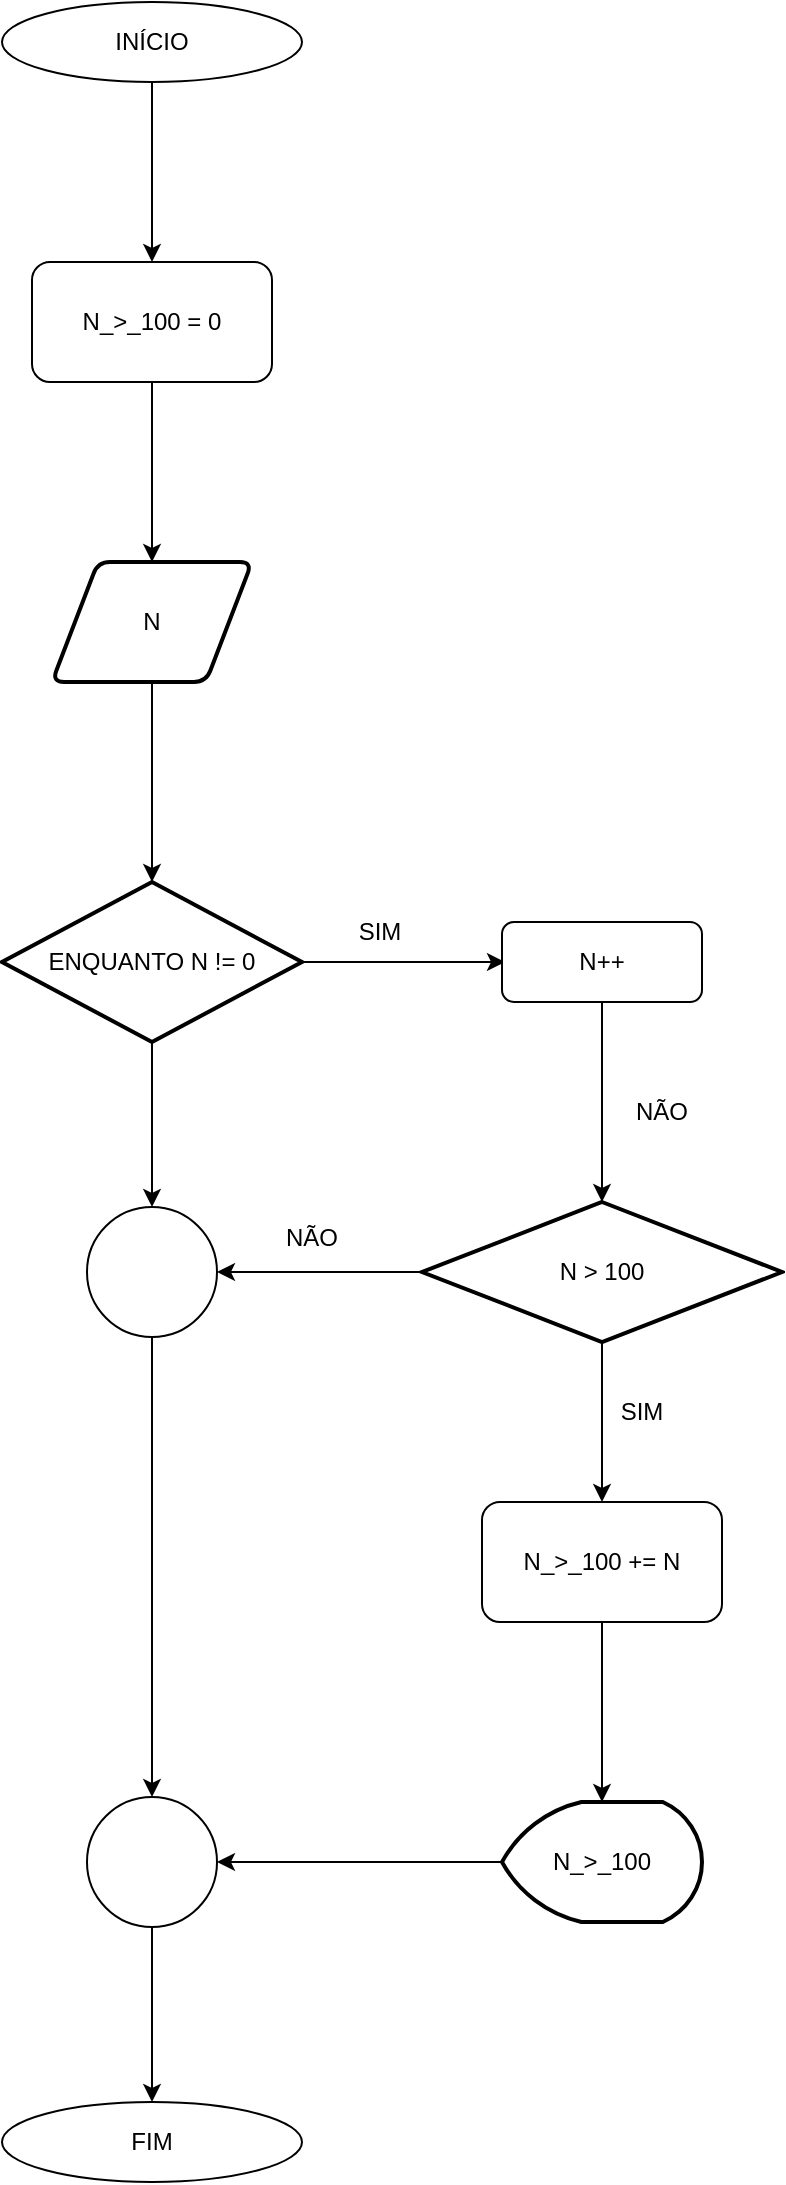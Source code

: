 <mxfile version="26.0.9">
  <diagram name="Página-1" id="lDhoNKnEGq-KqR6hK-Fr">
    <mxGraphModel dx="1687" dy="984" grid="1" gridSize="10" guides="1" tooltips="1" connect="1" arrows="1" fold="1" page="1" pageScale="1" pageWidth="827" pageHeight="1169" math="0" shadow="0">
      <root>
        <mxCell id="0" />
        <mxCell id="1" parent="0" />
        <mxCell id="BOuWUsfxsTuO5UxxuDiB-14" value="" style="edgeStyle=orthogonalEdgeStyle;rounded=0;orthogonalLoop=1;jettySize=auto;html=1;" edge="1" parent="1" source="BOuWUsfxsTuO5UxxuDiB-1" target="BOuWUsfxsTuO5UxxuDiB-11">
          <mxGeometry relative="1" as="geometry" />
        </mxCell>
        <mxCell id="BOuWUsfxsTuO5UxxuDiB-1" value="INÍCIO" style="ellipse;whiteSpace=wrap;html=1;" vertex="1" parent="1">
          <mxGeometry x="330" y="40" width="150" height="40" as="geometry" />
        </mxCell>
        <mxCell id="BOuWUsfxsTuO5UxxuDiB-2" value="FIM" style="ellipse;whiteSpace=wrap;html=1;" vertex="1" parent="1">
          <mxGeometry x="330" y="1090" width="150" height="40" as="geometry" />
        </mxCell>
        <mxCell id="BOuWUsfxsTuO5UxxuDiB-16" value="" style="edgeStyle=orthogonalEdgeStyle;rounded=0;orthogonalLoop=1;jettySize=auto;html=1;" edge="1" parent="1" source="BOuWUsfxsTuO5UxxuDiB-3" target="BOuWUsfxsTuO5UxxuDiB-5">
          <mxGeometry relative="1" as="geometry" />
        </mxCell>
        <mxCell id="BOuWUsfxsTuO5UxxuDiB-3" value="N" style="shape=parallelogram;html=1;strokeWidth=2;perimeter=parallelogramPerimeter;whiteSpace=wrap;rounded=1;arcSize=12;size=0.23;" vertex="1" parent="1">
          <mxGeometry x="355" y="320" width="100" height="60" as="geometry" />
        </mxCell>
        <mxCell id="BOuWUsfxsTuO5UxxuDiB-7" value="" style="edgeStyle=orthogonalEdgeStyle;rounded=0;orthogonalLoop=1;jettySize=auto;html=1;" edge="1" parent="1" source="BOuWUsfxsTuO5UxxuDiB-5">
          <mxGeometry relative="1" as="geometry">
            <mxPoint x="581.5" y="520.0" as="targetPoint" />
          </mxGeometry>
        </mxCell>
        <mxCell id="BOuWUsfxsTuO5UxxuDiB-26" value="" style="edgeStyle=orthogonalEdgeStyle;rounded=0;orthogonalLoop=1;jettySize=auto;html=1;" edge="1" parent="1" source="BOuWUsfxsTuO5UxxuDiB-5" target="BOuWUsfxsTuO5UxxuDiB-19">
          <mxGeometry relative="1" as="geometry" />
        </mxCell>
        <mxCell id="BOuWUsfxsTuO5UxxuDiB-5" value="ENQUANTO N != 0" style="strokeWidth=2;html=1;shape=mxgraph.flowchart.decision;whiteSpace=wrap;" vertex="1" parent="1">
          <mxGeometry x="330" y="480" width="150" height="80" as="geometry" />
        </mxCell>
        <mxCell id="BOuWUsfxsTuO5UxxuDiB-10" value="" style="edgeStyle=orthogonalEdgeStyle;rounded=0;orthogonalLoop=1;jettySize=auto;html=1;" edge="1" parent="1" source="BOuWUsfxsTuO5UxxuDiB-8" target="BOuWUsfxsTuO5UxxuDiB-9">
          <mxGeometry relative="1" as="geometry" />
        </mxCell>
        <mxCell id="BOuWUsfxsTuO5UxxuDiB-8" value="N++" style="rounded=1;whiteSpace=wrap;html=1;" vertex="1" parent="1">
          <mxGeometry x="580" y="500" width="100" height="40" as="geometry" />
        </mxCell>
        <mxCell id="BOuWUsfxsTuO5UxxuDiB-13" value="" style="edgeStyle=orthogonalEdgeStyle;rounded=0;orthogonalLoop=1;jettySize=auto;html=1;" edge="1" parent="1" source="BOuWUsfxsTuO5UxxuDiB-9" target="BOuWUsfxsTuO5UxxuDiB-12">
          <mxGeometry relative="1" as="geometry" />
        </mxCell>
        <mxCell id="BOuWUsfxsTuO5UxxuDiB-31" value="" style="edgeStyle=orthogonalEdgeStyle;rounded=0;orthogonalLoop=1;jettySize=auto;html=1;" edge="1" parent="1" source="BOuWUsfxsTuO5UxxuDiB-9" target="BOuWUsfxsTuO5UxxuDiB-19">
          <mxGeometry relative="1" as="geometry" />
        </mxCell>
        <mxCell id="BOuWUsfxsTuO5UxxuDiB-9" value="N &amp;gt; 100" style="strokeWidth=2;html=1;shape=mxgraph.flowchart.decision;whiteSpace=wrap;" vertex="1" parent="1">
          <mxGeometry x="540" y="640" width="180" height="70" as="geometry" />
        </mxCell>
        <mxCell id="BOuWUsfxsTuO5UxxuDiB-15" value="" style="edgeStyle=orthogonalEdgeStyle;rounded=0;orthogonalLoop=1;jettySize=auto;html=1;" edge="1" parent="1" source="BOuWUsfxsTuO5UxxuDiB-11" target="BOuWUsfxsTuO5UxxuDiB-3">
          <mxGeometry relative="1" as="geometry" />
        </mxCell>
        <mxCell id="BOuWUsfxsTuO5UxxuDiB-11" value="N_&amp;gt;_100 = 0" style="rounded=1;whiteSpace=wrap;html=1;" vertex="1" parent="1">
          <mxGeometry x="345" y="170" width="120" height="60" as="geometry" />
        </mxCell>
        <mxCell id="BOuWUsfxsTuO5UxxuDiB-32" value="" style="edgeStyle=orthogonalEdgeStyle;rounded=0;orthogonalLoop=1;jettySize=auto;html=1;" edge="1" parent="1" source="BOuWUsfxsTuO5UxxuDiB-12" target="BOuWUsfxsTuO5UxxuDiB-18">
          <mxGeometry relative="1" as="geometry" />
        </mxCell>
        <mxCell id="BOuWUsfxsTuO5UxxuDiB-12" value="N_&amp;gt;_100 += N" style="rounded=1;whiteSpace=wrap;html=1;" vertex="1" parent="1">
          <mxGeometry x="570" y="790" width="120" height="60" as="geometry" />
        </mxCell>
        <mxCell id="BOuWUsfxsTuO5UxxuDiB-34" value="" style="edgeStyle=orthogonalEdgeStyle;rounded=0;orthogonalLoop=1;jettySize=auto;html=1;" edge="1" parent="1" source="BOuWUsfxsTuO5UxxuDiB-18">
          <mxGeometry relative="1" as="geometry">
            <mxPoint x="437.5" y="970" as="targetPoint" />
          </mxGeometry>
        </mxCell>
        <mxCell id="BOuWUsfxsTuO5UxxuDiB-18" value="N_&amp;gt;_100" style="strokeWidth=2;html=1;shape=mxgraph.flowchart.display;whiteSpace=wrap;" vertex="1" parent="1">
          <mxGeometry x="580" y="940" width="100" height="60" as="geometry" />
        </mxCell>
        <mxCell id="BOuWUsfxsTuO5UxxuDiB-28" value="" style="edgeStyle=orthogonalEdgeStyle;rounded=0;orthogonalLoop=1;jettySize=auto;html=1;" edge="1" parent="1" source="BOuWUsfxsTuO5UxxuDiB-19" target="BOuWUsfxsTuO5UxxuDiB-27">
          <mxGeometry relative="1" as="geometry" />
        </mxCell>
        <mxCell id="BOuWUsfxsTuO5UxxuDiB-19" value="" style="ellipse;whiteSpace=wrap;html=1;aspect=fixed;" vertex="1" parent="1">
          <mxGeometry x="372.5" y="642.5" width="65" height="65" as="geometry" />
        </mxCell>
        <mxCell id="BOuWUsfxsTuO5UxxuDiB-21" value="SIM" style="text;html=1;align=center;verticalAlign=middle;whiteSpace=wrap;rounded=0;" vertex="1" parent="1">
          <mxGeometry x="489" y="490" width="60" height="30" as="geometry" />
        </mxCell>
        <mxCell id="BOuWUsfxsTuO5UxxuDiB-22" value="NÃO" style="text;html=1;align=center;verticalAlign=middle;whiteSpace=wrap;rounded=0;" vertex="1" parent="1">
          <mxGeometry x="630" y="580" width="60" height="30" as="geometry" />
        </mxCell>
        <mxCell id="BOuWUsfxsTuO5UxxuDiB-23" value="SIM" style="text;html=1;align=center;verticalAlign=middle;whiteSpace=wrap;rounded=0;" vertex="1" parent="1">
          <mxGeometry x="620" y="730" width="60" height="30" as="geometry" />
        </mxCell>
        <mxCell id="BOuWUsfxsTuO5UxxuDiB-24" value="NÃO" style="text;html=1;align=center;verticalAlign=middle;whiteSpace=wrap;rounded=0;" vertex="1" parent="1">
          <mxGeometry x="455" y="642.5" width="60" height="30" as="geometry" />
        </mxCell>
        <mxCell id="BOuWUsfxsTuO5UxxuDiB-29" value="" style="edgeStyle=orthogonalEdgeStyle;rounded=0;orthogonalLoop=1;jettySize=auto;html=1;" edge="1" parent="1" source="BOuWUsfxsTuO5UxxuDiB-27" target="BOuWUsfxsTuO5UxxuDiB-2">
          <mxGeometry relative="1" as="geometry" />
        </mxCell>
        <mxCell id="BOuWUsfxsTuO5UxxuDiB-27" value="" style="ellipse;whiteSpace=wrap;html=1;aspect=fixed;" vertex="1" parent="1">
          <mxGeometry x="372.5" y="937.5" width="65" height="65" as="geometry" />
        </mxCell>
      </root>
    </mxGraphModel>
  </diagram>
</mxfile>
